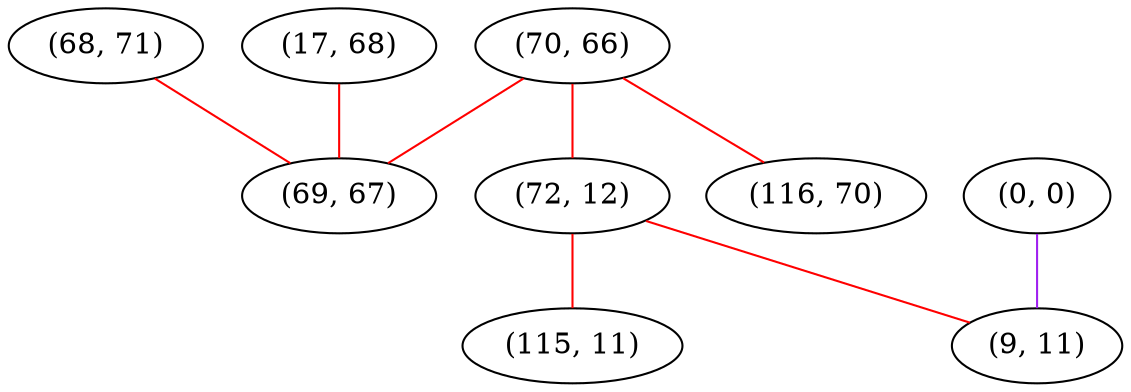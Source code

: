 graph "" {
"(68, 71)";
"(0, 0)";
"(70, 66)";
"(72, 12)";
"(9, 11)";
"(116, 70)";
"(115, 11)";
"(17, 68)";
"(69, 67)";
"(68, 71)" -- "(69, 67)"  [color=red, key=0, weight=1];
"(0, 0)" -- "(9, 11)"  [color=purple, key=0, weight=4];
"(70, 66)" -- "(69, 67)"  [color=red, key=0, weight=1];
"(70, 66)" -- "(116, 70)"  [color=red, key=0, weight=1];
"(70, 66)" -- "(72, 12)"  [color=red, key=0, weight=1];
"(72, 12)" -- "(9, 11)"  [color=red, key=0, weight=1];
"(72, 12)" -- "(115, 11)"  [color=red, key=0, weight=1];
"(17, 68)" -- "(69, 67)"  [color=red, key=0, weight=1];
}
